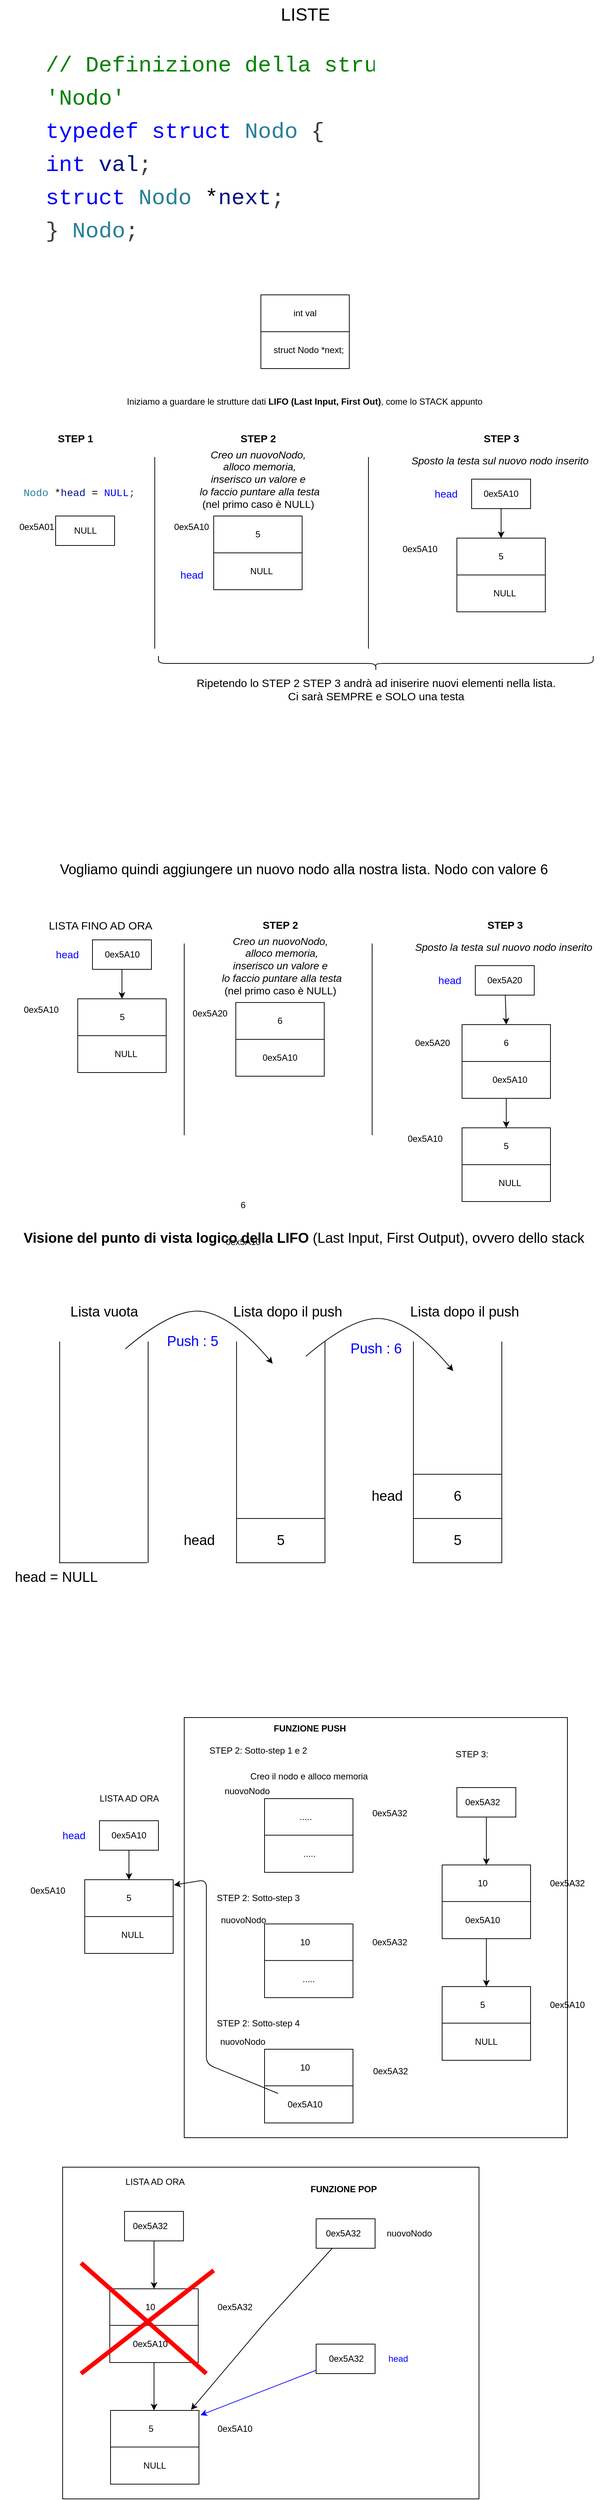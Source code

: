 <mxfile>
    <diagram id="H6C_79Aj0Z5IrLVtO1TP" name="Pagina-1">
        <mxGraphModel dx="931" dy="659" grid="1" gridSize="10" guides="1" tooltips="1" connect="1" arrows="1" fold="1" page="1" pageScale="1" pageWidth="827" pageHeight="1169" math="0" shadow="0">
            <root>
                <mxCell id="0"/>
                <mxCell id="1" parent="0"/>
                <mxCell id="273" value="" style="rounded=0;whiteSpace=wrap;html=1;" vertex="1" parent="1">
                    <mxGeometry x="85" y="2980" width="565" height="450" as="geometry"/>
                </mxCell>
                <mxCell id="237" value="" style="rounded=0;whiteSpace=wrap;html=1;" vertex="1" parent="1">
                    <mxGeometry x="250" y="2370" width="520" height="570" as="geometry"/>
                </mxCell>
                <mxCell id="198" value="" style="group" vertex="1" connectable="0" parent="1">
                    <mxGeometry x="359" y="2480" width="120" height="100" as="geometry"/>
                </mxCell>
                <mxCell id="191" value="" style="rounded=0;whiteSpace=wrap;html=1;" vertex="1" parent="198">
                    <mxGeometry width="120" height="100" as="geometry"/>
                </mxCell>
                <mxCell id="192" value="" style="endArrow=none;html=1;exitX=0;exitY=0.5;exitDx=0;exitDy=0;entryX=1;entryY=0.5;entryDx=0;entryDy=0;" edge="1" parent="198">
                    <mxGeometry width="50" height="50" relative="1" as="geometry">
                        <mxPoint y="49.6" as="sourcePoint"/>
                        <mxPoint x="120" y="49.6" as="targetPoint"/>
                    </mxGeometry>
                </mxCell>
                <mxCell id="164" style="edgeStyle=none;html=1;entryX=0.5;entryY=0;entryDx=0;entryDy=0;" edge="1" parent="1" source="114" target="80">
                    <mxGeometry relative="1" as="geometry"/>
                </mxCell>
                <mxCell id="114" value="" style="rounded=0;whiteSpace=wrap;html=1;" parent="1" vertex="1">
                    <mxGeometry x="125.5" y="1315" width="80" height="40" as="geometry"/>
                </mxCell>
                <mxCell id="2" value="LISTE" style="text;html=1;align=center;verticalAlign=middle;resizable=0;points=[];autosize=1;strokeColor=none;fillColor=none;fontSize=24;" parent="1" vertex="1">
                    <mxGeometry x="369" y="40" width="90" height="40" as="geometry"/>
                </mxCell>
                <mxCell id="3" value="&lt;meta charset=&quot;utf-8&quot;&gt;&lt;div style=&quot;color: rgb(59, 59, 59); background-color: rgb(255, 255, 255); font-family: Menlo, Monaco, &amp;quot;Courier New&amp;quot;, monospace; font-weight: normal; font-size: 30px; line-height: 45px;&quot;&gt;&lt;div&gt;&lt;span style=&quot;color: #008000;&quot;&gt;// Definizione della struttura 'Nodo'&lt;/span&gt;&lt;/div&gt;&lt;div&gt;&lt;span style=&quot;color: #0000ff;&quot;&gt;typedef&lt;/span&gt;&lt;span style=&quot;color: #3b3b3b;&quot;&gt; &lt;/span&gt;&lt;span style=&quot;color: #0000ff;&quot;&gt;struct&lt;/span&gt;&lt;span style=&quot;color: #3b3b3b;&quot;&gt; &lt;/span&gt;&lt;span style=&quot;color: #267f99;&quot;&gt;Nodo&lt;/span&gt;&lt;span style=&quot;color: #3b3b3b;&quot;&gt; {&lt;/span&gt;&lt;/div&gt;&lt;div&gt;&lt;span style=&quot;color: #3b3b3b;&quot;&gt;    &lt;/span&gt;&lt;span style=&quot;color: #0000ff;&quot;&gt;int&lt;/span&gt;&lt;span style=&quot;color: #3b3b3b;&quot;&gt; &lt;/span&gt;&lt;span style=&quot;color: #001080;&quot;&gt;val&lt;/span&gt;&lt;span style=&quot;color: #3b3b3b;&quot;&gt;;&lt;/span&gt;&lt;/div&gt;&lt;div&gt;&lt;span style=&quot;color: #3b3b3b;&quot;&gt;    &lt;/span&gt;&lt;span style=&quot;color: #0000ff;&quot;&gt;struct&lt;/span&gt;&lt;span style=&quot;color: #3b3b3b;&quot;&gt; &lt;/span&gt;&lt;span style=&quot;color: #267f99;&quot;&gt;Nodo&lt;/span&gt;&lt;span style=&quot;color: #3b3b3b;&quot;&gt; &lt;/span&gt;&lt;span style=&quot;color: #000000;&quot;&gt;*&lt;/span&gt;&lt;span style=&quot;color: #001080;&quot;&gt;next&lt;/span&gt;&lt;span style=&quot;color: #3b3b3b;&quot;&gt;;&lt;/span&gt;&lt;/div&gt;&lt;div&gt;&lt;span style=&quot;color: #3b3b3b;&quot;&gt;} &lt;/span&gt;&lt;span style=&quot;color: #267f99;&quot;&gt;Nodo&lt;/span&gt;&lt;span style=&quot;color: #3b3b3b;&quot;&gt;;&lt;/span&gt;&lt;/div&gt;&lt;/div&gt;" style="text;whiteSpace=wrap;html=1;" parent="1" vertex="1">
                    <mxGeometry x="60" y="100" width="560" height="290" as="geometry"/>
                </mxCell>
                <mxCell id="6" value="" style="group" parent="1" vertex="1" connectable="0">
                    <mxGeometry x="354" y="440" width="130" height="100" as="geometry"/>
                </mxCell>
                <mxCell id="4" value="" style="rounded=0;whiteSpace=wrap;html=1;" parent="6" vertex="1">
                    <mxGeometry width="120" height="100" as="geometry"/>
                </mxCell>
                <mxCell id="5" value="" style="endArrow=none;html=1;exitX=0;exitY=0.5;exitDx=0;exitDy=0;entryX=1;entryY=0.5;entryDx=0;entryDy=0;" parent="6" source="4" target="4" edge="1">
                    <mxGeometry width="50" height="50" relative="1" as="geometry">
                        <mxPoint x="36" y="70" as="sourcePoint"/>
                        <mxPoint x="86" y="20" as="targetPoint"/>
                    </mxGeometry>
                </mxCell>
                <mxCell id="7" value="int val" style="text;html=1;strokeColor=none;fillColor=none;align=center;verticalAlign=middle;whiteSpace=wrap;rounded=0;" parent="6" vertex="1">
                    <mxGeometry x="30" y="10" width="60" height="30" as="geometry"/>
                </mxCell>
                <mxCell id="8" value="struct Nodo *next;" style="text;html=1;strokeColor=none;fillColor=none;align=center;verticalAlign=middle;whiteSpace=wrap;rounded=0;" parent="6" vertex="1">
                    <mxGeometry x="15" y="60" width="100" height="30" as="geometry"/>
                </mxCell>
                <mxCell id="9" value="Iniziamo a guardare le strutture dati &lt;b&gt;LIFO (Last Input, First Out)&lt;/b&gt;, come lo STACK appunto" style="text;html=1;strokeColor=none;fillColor=none;align=center;verticalAlign=middle;whiteSpace=wrap;rounded=0;" parent="1" vertex="1">
                    <mxGeometry x="137" y="570" width="553.25" height="30" as="geometry"/>
                </mxCell>
                <mxCell id="10" value="NULL" style="rounded=0;whiteSpace=wrap;html=1;" parent="1" vertex="1">
                    <mxGeometry x="75.5" y="740" width="80" height="40" as="geometry"/>
                </mxCell>
                <mxCell id="11" value="&lt;meta charset=&quot;utf-8&quot; style=&quot;font-size: 14px;&quot;&gt;&lt;div style=&quot;color: rgb(59, 59, 59); background-color: rgb(255, 255, 255); font-family: Menlo, Monaco, &amp;quot;Courier New&amp;quot;, monospace; font-weight: normal; font-size: 14px; line-height: 45px;&quot;&gt;&lt;div style=&quot;font-size: 14px;&quot;&gt;&lt;span style=&quot;color: rgb(38, 127, 153); font-size: 14px;&quot;&gt;Nodo&lt;/span&gt;&lt;span style=&quot;color: rgb(59, 59, 59); font-size: 14px;&quot;&gt; &lt;/span&gt;&lt;span style=&quot;color: rgb(0, 0, 0); font-size: 14px;&quot;&gt;*&lt;/span&gt;&lt;span style=&quot;color: rgb(0, 16, 128); font-size: 14px;&quot;&gt;head&lt;/span&gt;&lt;span style=&quot;color: rgb(59, 59, 59); font-size: 14px;&quot;&gt; &lt;/span&gt;&lt;span style=&quot;color: rgb(0, 0, 0); font-size: 14px;&quot;&gt;=&lt;/span&gt;&lt;span style=&quot;color: rgb(59, 59, 59); font-size: 14px;&quot;&gt; &lt;/span&gt;&lt;span style=&quot;color: rgb(0, 0, 255); font-size: 14px;&quot;&gt;NULL&lt;/span&gt;&lt;span style=&quot;color: rgb(59, 59, 59); font-size: 14px;&quot;&gt;;&lt;/span&gt;&lt;/div&gt;&lt;/div&gt;" style="text;whiteSpace=wrap;html=1;fontSize=14;" parent="1" vertex="1">
                    <mxGeometry x="30" y="680" width="171" height="40" as="geometry"/>
                </mxCell>
                <mxCell id="13" value="" style="group" parent="1" vertex="1" connectable="0">
                    <mxGeometry x="290" y="740" width="130" height="100" as="geometry"/>
                </mxCell>
                <mxCell id="14" value="" style="rounded=0;whiteSpace=wrap;html=1;" parent="13" vertex="1">
                    <mxGeometry width="120" height="100" as="geometry"/>
                </mxCell>
                <mxCell id="15" value="" style="endArrow=none;html=1;exitX=0;exitY=0.5;exitDx=0;exitDy=0;entryX=1;entryY=0.5;entryDx=0;entryDy=0;" parent="13" source="14" target="14" edge="1">
                    <mxGeometry width="50" height="50" relative="1" as="geometry">
                        <mxPoint x="36" y="70" as="sourcePoint"/>
                        <mxPoint x="86" y="20" as="targetPoint"/>
                    </mxGeometry>
                </mxCell>
                <mxCell id="16" value="5" style="text;html=1;strokeColor=none;fillColor=none;align=center;verticalAlign=middle;whiteSpace=wrap;rounded=0;" parent="13" vertex="1">
                    <mxGeometry x="30" y="10" width="60" height="30" as="geometry"/>
                </mxCell>
                <mxCell id="18" value="NULL" style="text;html=1;strokeColor=none;fillColor=none;align=center;verticalAlign=middle;whiteSpace=wrap;rounded=0;" parent="13" vertex="1">
                    <mxGeometry x="15" y="60" width="100" height="30" as="geometry"/>
                </mxCell>
                <mxCell id="20" value="0ex5A01" style="text;html=1;strokeColor=none;fillColor=none;align=center;verticalAlign=middle;whiteSpace=wrap;rounded=0;" parent="1" vertex="1">
                    <mxGeometry y="740" width="100" height="30" as="geometry"/>
                </mxCell>
                <mxCell id="21" value="&lt;i&gt;Creo un nuovoNodo,&lt;br&gt;&amp;nbsp;alloco memoria, &lt;br&gt;inserisco un valore e&lt;br&gt;&amp;nbsp;lo faccio puntare alla testa &lt;/i&gt;&lt;br&gt;(nel primo caso è NULL)" style="text;html=1;align=center;verticalAlign=middle;resizable=0;points=[];autosize=1;strokeColor=none;fillColor=none;fontSize=14;" parent="1" vertex="1">
                    <mxGeometry x="255" y="640" width="190" height="100" as="geometry"/>
                </mxCell>
                <mxCell id="22" value="head" style="text;html=1;align=center;verticalAlign=middle;resizable=0;points=[];autosize=1;strokeColor=none;fillColor=none;fontSize=14;fontColor=#0000FF;" parent="1" vertex="1">
                    <mxGeometry x="235" y="805" width="50" height="30" as="geometry"/>
                </mxCell>
                <mxCell id="24" value="" style="endArrow=none;html=1;fontSize=14;" parent="1" edge="1">
                    <mxGeometry width="50" height="50" relative="1" as="geometry">
                        <mxPoint x="210" y="920" as="sourcePoint"/>
                        <mxPoint x="210" y="660" as="targetPoint"/>
                    </mxGeometry>
                </mxCell>
                <mxCell id="25" value="" style="endArrow=none;html=1;fontSize=14;" parent="1" edge="1">
                    <mxGeometry width="50" height="50" relative="1" as="geometry">
                        <mxPoint x="500" y="920" as="sourcePoint"/>
                        <mxPoint x="500" y="660" as="targetPoint"/>
                    </mxGeometry>
                </mxCell>
                <mxCell id="42" value="" style="group" parent="1" vertex="1" connectable="0">
                    <mxGeometry x="620" y="770" width="130" height="100" as="geometry"/>
                </mxCell>
                <mxCell id="43" value="" style="rounded=0;whiteSpace=wrap;html=1;" parent="42" vertex="1">
                    <mxGeometry width="120" height="100" as="geometry"/>
                </mxCell>
                <mxCell id="44" value="" style="endArrow=none;html=1;exitX=0;exitY=0.5;exitDx=0;exitDy=0;entryX=1;entryY=0.5;entryDx=0;entryDy=0;" parent="42" source="43" target="43" edge="1">
                    <mxGeometry width="50" height="50" relative="1" as="geometry">
                        <mxPoint x="36" y="70" as="sourcePoint"/>
                        <mxPoint x="86" y="20" as="targetPoint"/>
                    </mxGeometry>
                </mxCell>
                <mxCell id="45" value="5" style="text;html=1;strokeColor=none;fillColor=none;align=center;verticalAlign=middle;whiteSpace=wrap;rounded=0;" parent="42" vertex="1">
                    <mxGeometry x="30" y="10" width="60" height="30" as="geometry"/>
                </mxCell>
                <mxCell id="46" value="NULL" style="text;html=1;strokeColor=none;fillColor=none;align=center;verticalAlign=middle;whiteSpace=wrap;rounded=0;" parent="42" vertex="1">
                    <mxGeometry x="15" y="60" width="100" height="30" as="geometry"/>
                </mxCell>
                <mxCell id="50" value="&lt;i&gt;Sposto la testa sul nuovo nodo inserito&amp;nbsp;&lt;/i&gt;" style="text;html=1;align=center;verticalAlign=middle;resizable=0;points=[];autosize=1;strokeColor=none;fillColor=none;fontSize=14;" parent="1" vertex="1">
                    <mxGeometry x="545" y="650" width="270" height="30" as="geometry"/>
                </mxCell>
                <mxCell id="57" value="" style="edgeStyle=none;html=1;fontSize=14;" parent="1" source="51" edge="1">
                    <mxGeometry relative="1" as="geometry">
                        <mxPoint x="680" y="770" as="targetPoint"/>
                    </mxGeometry>
                </mxCell>
                <mxCell id="51" value="" style="rounded=0;whiteSpace=wrap;html=1;" parent="1" vertex="1">
                    <mxGeometry x="640" y="690" width="80" height="40" as="geometry"/>
                </mxCell>
                <mxCell id="53" value="&lt;font color=&quot;#0000ff&quot;&gt;head&lt;/font&gt;" style="text;html=1;align=center;verticalAlign=middle;resizable=0;points=[];autosize=1;strokeColor=none;fillColor=none;fontSize=14;" parent="1" vertex="1">
                    <mxGeometry x="580" y="695" width="50" height="30" as="geometry"/>
                </mxCell>
                <mxCell id="54" value="0ex5A10" style="text;html=1;strokeColor=none;fillColor=none;align=center;verticalAlign=middle;whiteSpace=wrap;rounded=0;" parent="1" vertex="1">
                    <mxGeometry x="210" y="740" width="100" height="30" as="geometry"/>
                </mxCell>
                <mxCell id="55" value="0ex5A10" style="text;html=1;strokeColor=none;fillColor=none;align=center;verticalAlign=middle;whiteSpace=wrap;rounded=0;" parent="1" vertex="1">
                    <mxGeometry x="520" y="770" width="100" height="30" as="geometry"/>
                </mxCell>
                <mxCell id="56" value="0ex5A10" style="text;html=1;strokeColor=none;fillColor=none;align=center;verticalAlign=middle;whiteSpace=wrap;rounded=0;" parent="1" vertex="1">
                    <mxGeometry x="630" y="695" width="100" height="30" as="geometry"/>
                </mxCell>
                <mxCell id="58" value="STEP 1" style="text;html=1;align=center;verticalAlign=middle;resizable=0;points=[];autosize=1;strokeColor=none;fillColor=none;fontSize=14;fontStyle=1" parent="1" vertex="1">
                    <mxGeometry x="67" y="620" width="70" height="30" as="geometry"/>
                </mxCell>
                <mxCell id="59" value="STEP 2" style="text;html=1;align=center;verticalAlign=middle;resizable=0;points=[];autosize=1;strokeColor=none;fillColor=none;fontSize=14;fontStyle=1" parent="1" vertex="1">
                    <mxGeometry x="315" y="620" width="70" height="30" as="geometry"/>
                </mxCell>
                <mxCell id="60" value="STEP 3" style="text;html=1;align=center;verticalAlign=middle;resizable=0;points=[];autosize=1;strokeColor=none;fillColor=none;fontSize=14;fontStyle=1" parent="1" vertex="1">
                    <mxGeometry x="645" y="620" width="70" height="30" as="geometry"/>
                </mxCell>
                <mxCell id="66" value="" style="shape=curlyBracket;whiteSpace=wrap;html=1;rounded=1;labelPosition=left;verticalLabelPosition=middle;align=right;verticalAlign=middle;rotation=-90;" parent="1" vertex="1">
                    <mxGeometry x="500" y="645" width="20" height="590" as="geometry"/>
                </mxCell>
                <mxCell id="67" value="Ripetendo lo STEP 2 STEP 3 andrà ad iniserire nuovi elementi nella lista.&lt;br style=&quot;font-size: 15px;&quot;&gt;Ci sarà SEMPRE e SOLO una testa" style="text;html=1;align=center;verticalAlign=middle;resizable=0;points=[];autosize=1;strokeColor=none;fillColor=none;fontSize=15;" parent="1" vertex="1">
                    <mxGeometry x="255" y="950" width="510" height="50" as="geometry"/>
                </mxCell>
                <mxCell id="74" value="Vogliamo quindi aggiungere un nuovo nodo alla nostra lista. Nodo con valore 6" style="text;html=1;align=center;verticalAlign=middle;resizable=0;points=[];autosize=1;strokeColor=none;fillColor=none;fontSize=19;" parent="1" vertex="1">
                    <mxGeometry x="67" y="1200" width="690" height="40" as="geometry"/>
                </mxCell>
                <mxCell id="79" value="" style="group" parent="1" vertex="1" connectable="0">
                    <mxGeometry x="140" y="1395" width="130" height="100" as="geometry"/>
                </mxCell>
                <mxCell id="80" value="" style="rounded=0;whiteSpace=wrap;html=1;" parent="79" vertex="1">
                    <mxGeometry x="-34.5" width="120" height="100" as="geometry"/>
                </mxCell>
                <mxCell id="81" value="" style="endArrow=none;html=1;exitX=0;exitY=0.5;exitDx=0;exitDy=0;entryX=1;entryY=0.5;entryDx=0;entryDy=0;" parent="79" source="80" target="80" edge="1">
                    <mxGeometry width="50" height="50" relative="1" as="geometry">
                        <mxPoint x="1.5" y="70" as="sourcePoint"/>
                        <mxPoint x="51.5" y="20" as="targetPoint"/>
                    </mxGeometry>
                </mxCell>
                <mxCell id="82" value="5" style="text;html=1;strokeColor=none;fillColor=none;align=center;verticalAlign=middle;whiteSpace=wrap;rounded=0;" parent="79" vertex="1">
                    <mxGeometry x="-4.5" y="10" width="60" height="30" as="geometry"/>
                </mxCell>
                <mxCell id="83" value="NULL" style="text;html=1;strokeColor=none;fillColor=none;align=center;verticalAlign=middle;whiteSpace=wrap;rounded=0;" parent="79" vertex="1">
                    <mxGeometry x="-19.5" y="60" width="100" height="30" as="geometry"/>
                </mxCell>
                <mxCell id="84" value="&lt;font color=&quot;#0000ff&quot;&gt;head&lt;/font&gt;" style="text;html=1;align=center;verticalAlign=middle;resizable=0;points=[];autosize=1;strokeColor=none;fillColor=none;fontSize=14;" parent="1" vertex="1">
                    <mxGeometry x="65.5" y="1320" width="50" height="30" as="geometry"/>
                </mxCell>
                <mxCell id="85" value="0ex5A10" style="text;html=1;strokeColor=none;fillColor=none;align=center;verticalAlign=middle;whiteSpace=wrap;rounded=0;" parent="1" vertex="1">
                    <mxGeometry x="5.5" y="1395" width="100" height="30" as="geometry"/>
                </mxCell>
                <mxCell id="86" value="0ex5A10" style="text;html=1;strokeColor=none;fillColor=none;align=center;verticalAlign=middle;whiteSpace=wrap;rounded=0;" parent="1" vertex="1">
                    <mxGeometry x="115.5" y="1320" width="100" height="30" as="geometry"/>
                </mxCell>
                <mxCell id="87" value="LISTA FINO AD ORA" style="text;html=1;align=center;verticalAlign=middle;resizable=0;points=[];autosize=1;strokeColor=none;fillColor=none;fontSize=15;" parent="1" vertex="1">
                    <mxGeometry x="55.5" y="1280" width="160" height="30" as="geometry"/>
                </mxCell>
                <mxCell id="89" value="" style="group" parent="1" vertex="1" connectable="0">
                    <mxGeometry x="320" y="1400" width="130" height="100" as="geometry"/>
                </mxCell>
                <mxCell id="90" value="" style="rounded=0;whiteSpace=wrap;html=1;" parent="89" vertex="1">
                    <mxGeometry width="120" height="100" as="geometry"/>
                </mxCell>
                <mxCell id="91" value="" style="endArrow=none;html=1;exitX=0;exitY=0.5;exitDx=0;exitDy=0;entryX=1;entryY=0.5;entryDx=0;entryDy=0;" parent="89" source="90" target="90" edge="1">
                    <mxGeometry width="50" height="50" relative="1" as="geometry">
                        <mxPoint x="36" y="70" as="sourcePoint"/>
                        <mxPoint x="86" y="20" as="targetPoint"/>
                    </mxGeometry>
                </mxCell>
                <mxCell id="92" value="6" style="text;html=1;strokeColor=none;fillColor=none;align=center;verticalAlign=middle;whiteSpace=wrap;rounded=0;" parent="89" vertex="1">
                    <mxGeometry x="30" y="10" width="60" height="30" as="geometry"/>
                </mxCell>
                <mxCell id="165" value="0ex5A10" style="text;html=1;strokeColor=none;fillColor=none;align=center;verticalAlign=middle;whiteSpace=wrap;rounded=0;" vertex="1" parent="89">
                    <mxGeometry x="10" y="60" width="100" height="30" as="geometry"/>
                </mxCell>
                <mxCell id="94" value="&lt;i&gt;Creo un&amp;nbsp;nuovoNodo,&lt;br&gt;&amp;nbsp;alloco memoria, &lt;br&gt;inserisco un valore e&lt;br&gt;&amp;nbsp;lo faccio puntare alla testa &lt;/i&gt;&lt;br&gt;(nel primo caso è NULL)" style="text;html=1;align=center;verticalAlign=middle;resizable=0;points=[];autosize=1;strokeColor=none;fillColor=none;fontSize=14;" parent="1" vertex="1">
                    <mxGeometry x="285" y="1300" width="190" height="100" as="geometry"/>
                </mxCell>
                <mxCell id="96" value="" style="endArrow=none;html=1;fontSize=14;" parent="1" edge="1">
                    <mxGeometry width="50" height="50" relative="1" as="geometry">
                        <mxPoint x="505" y="1580" as="sourcePoint"/>
                        <mxPoint x="505" y="1320" as="targetPoint"/>
                    </mxGeometry>
                </mxCell>
                <mxCell id="97" value="" style="group" parent="1" vertex="1" connectable="0">
                    <mxGeometry x="627" y="1570" width="130" height="100" as="geometry"/>
                </mxCell>
                <mxCell id="98" value="" style="rounded=0;whiteSpace=wrap;html=1;" parent="97" vertex="1">
                    <mxGeometry width="120" height="100" as="geometry"/>
                </mxCell>
                <mxCell id="99" value="" style="endArrow=none;html=1;exitX=0;exitY=0.5;exitDx=0;exitDy=0;entryX=1;entryY=0.5;entryDx=0;entryDy=0;" parent="97" source="98" target="98" edge="1">
                    <mxGeometry width="50" height="50" relative="1" as="geometry">
                        <mxPoint x="36" y="70" as="sourcePoint"/>
                        <mxPoint x="86" y="20" as="targetPoint"/>
                    </mxGeometry>
                </mxCell>
                <mxCell id="100" value="5" style="text;html=1;strokeColor=none;fillColor=none;align=center;verticalAlign=middle;whiteSpace=wrap;rounded=0;" parent="97" vertex="1">
                    <mxGeometry x="30" y="10" width="60" height="30" as="geometry"/>
                </mxCell>
                <mxCell id="101" value="NULL" style="text;html=1;strokeColor=none;fillColor=none;align=center;verticalAlign=middle;whiteSpace=wrap;rounded=0;" parent="97" vertex="1">
                    <mxGeometry x="15" y="60" width="100" height="30" as="geometry"/>
                </mxCell>
                <mxCell id="102" value="&lt;i&gt;Sposto la testa sul nuovo nodo inserito&amp;nbsp;&lt;/i&gt;" style="text;html=1;align=center;verticalAlign=middle;resizable=0;points=[];autosize=1;strokeColor=none;fillColor=none;fontSize=14;" parent="1" vertex="1">
                    <mxGeometry x="550" y="1310" width="270" height="30" as="geometry"/>
                </mxCell>
                <mxCell id="123" style="edgeStyle=none;html=1;entryX=0.5;entryY=0;entryDx=0;entryDy=0;fontSize=19;" parent="1" source="104" target="116" edge="1">
                    <mxGeometry relative="1" as="geometry"/>
                </mxCell>
                <mxCell id="104" value="" style="rounded=0;whiteSpace=wrap;html=1;" parent="1" vertex="1">
                    <mxGeometry x="645" y="1350" width="80" height="40" as="geometry"/>
                </mxCell>
                <mxCell id="105" value="&lt;font color=&quot;#0000ff&quot;&gt;head&lt;/font&gt;" style="text;html=1;align=center;verticalAlign=middle;resizable=0;points=[];autosize=1;strokeColor=none;fillColor=none;fontSize=14;" parent="1" vertex="1">
                    <mxGeometry x="585" y="1355" width="50" height="30" as="geometry"/>
                </mxCell>
                <mxCell id="106" value="0ex5A10" style="text;html=1;strokeColor=none;fillColor=none;align=center;verticalAlign=middle;whiteSpace=wrap;rounded=0;" parent="1" vertex="1">
                    <mxGeometry x="527" y="1570" width="100" height="30" as="geometry"/>
                </mxCell>
                <mxCell id="107" value="0ex5A20" style="text;html=1;strokeColor=none;fillColor=none;align=center;verticalAlign=middle;whiteSpace=wrap;rounded=0;" parent="1" vertex="1">
                    <mxGeometry x="635" y="1355" width="100" height="30" as="geometry"/>
                </mxCell>
                <mxCell id="108" value="STEP 2" style="text;html=1;align=center;verticalAlign=middle;resizable=0;points=[];autosize=1;strokeColor=none;fillColor=none;fontSize=14;fontStyle=1" parent="1" vertex="1">
                    <mxGeometry x="345" y="1280" width="70" height="30" as="geometry"/>
                </mxCell>
                <mxCell id="109" value="STEP 3" style="text;html=1;align=center;verticalAlign=middle;resizable=0;points=[];autosize=1;strokeColor=none;fillColor=none;fontSize=14;fontStyle=1" parent="1" vertex="1">
                    <mxGeometry x="650" y="1280" width="70" height="30" as="geometry"/>
                </mxCell>
                <mxCell id="110" value="" style="endArrow=none;html=1;fontSize=14;" parent="1" edge="1">
                    <mxGeometry width="50" height="50" relative="1" as="geometry">
                        <mxPoint x="250" y="1580" as="sourcePoint"/>
                        <mxPoint x="250" y="1320" as="targetPoint"/>
                    </mxGeometry>
                </mxCell>
                <mxCell id="112" value="0ex5A20" style="text;html=1;strokeColor=none;fillColor=none;align=center;verticalAlign=middle;whiteSpace=wrap;rounded=0;" parent="1" vertex="1">
                    <mxGeometry x="235" y="1400" width="100" height="30" as="geometry"/>
                </mxCell>
                <mxCell id="115" value="" style="group" parent="1" vertex="1" connectable="0">
                    <mxGeometry x="627" y="1430" width="130" height="100" as="geometry"/>
                </mxCell>
                <mxCell id="116" value="" style="rounded=0;whiteSpace=wrap;html=1;" parent="115" vertex="1">
                    <mxGeometry width="120" height="100" as="geometry"/>
                </mxCell>
                <mxCell id="117" value="" style="endArrow=none;html=1;exitX=0;exitY=0.5;exitDx=0;exitDy=0;entryX=1;entryY=0.5;entryDx=0;entryDy=0;" parent="115" source="116" target="116" edge="1">
                    <mxGeometry width="50" height="50" relative="1" as="geometry">
                        <mxPoint x="36" y="70" as="sourcePoint"/>
                        <mxPoint x="86" y="20" as="targetPoint"/>
                    </mxGeometry>
                </mxCell>
                <mxCell id="118" value="6" style="text;html=1;strokeColor=none;fillColor=none;align=center;verticalAlign=middle;whiteSpace=wrap;rounded=0;" parent="115" vertex="1">
                    <mxGeometry x="30" y="10" width="60" height="30" as="geometry"/>
                </mxCell>
                <mxCell id="119" value="0ex5A10" style="text;html=1;strokeColor=none;fillColor=none;align=center;verticalAlign=middle;whiteSpace=wrap;rounded=0;" parent="115" vertex="1">
                    <mxGeometry x="15" y="60" width="100" height="30" as="geometry"/>
                </mxCell>
                <mxCell id="120" value="0ex5A20" style="text;html=1;strokeColor=none;fillColor=none;align=center;verticalAlign=middle;whiteSpace=wrap;rounded=0;" parent="1" vertex="1">
                    <mxGeometry x="537" y="1440" width="100" height="30" as="geometry"/>
                </mxCell>
                <mxCell id="122" style="edgeStyle=none;html=1;entryX=0.5;entryY=0;entryDx=0;entryDy=0;fontSize=19;" parent="1" source="116" target="98" edge="1">
                    <mxGeometry relative="1" as="geometry"/>
                </mxCell>
                <mxCell id="124" value="&lt;b&gt;Visione del punto di vista logico della LIFO&lt;/b&gt; (Last Input, First Output), ovvero dello stack" style="text;html=1;align=center;verticalAlign=middle;resizable=0;points=[];autosize=1;strokeColor=none;fillColor=none;fontSize=19;" parent="1" vertex="1">
                    <mxGeometry x="22" y="1700" width="780" height="40" as="geometry"/>
                </mxCell>
                <mxCell id="131" value="" style="group" parent="1" vertex="1" connectable="0">
                    <mxGeometry x="80" y="1860" width="121" height="300" as="geometry"/>
                </mxCell>
                <mxCell id="128" value="" style="endArrow=none;html=1;fontSize=19;" parent="131" edge="1">
                    <mxGeometry width="50" height="50" relative="1" as="geometry">
                        <mxPoint x="1" y="300" as="sourcePoint"/>
                        <mxPoint x="1" as="targetPoint"/>
                    </mxGeometry>
                </mxCell>
                <mxCell id="129" value="" style="endArrow=none;html=1;fontSize=19;" parent="131" edge="1">
                    <mxGeometry width="50" height="50" relative="1" as="geometry">
                        <mxPoint x="121" y="300" as="sourcePoint"/>
                        <mxPoint x="121" as="targetPoint"/>
                    </mxGeometry>
                </mxCell>
                <mxCell id="130" value="" style="endArrow=none;html=1;fontSize=19;" parent="131" edge="1">
                    <mxGeometry width="50" height="50" relative="1" as="geometry">
                        <mxPoint y="300" as="sourcePoint"/>
                        <mxPoint x="120" y="300" as="targetPoint"/>
                    </mxGeometry>
                </mxCell>
                <mxCell id="132" value="Lista vuota" style="text;html=1;align=center;verticalAlign=middle;resizable=0;points=[];autosize=1;strokeColor=none;fillColor=none;fontSize=19;" parent="1" vertex="1">
                    <mxGeometry x="81" y="1800" width="120" height="40" as="geometry"/>
                </mxCell>
                <mxCell id="133" value="head = NULL" style="text;html=1;align=center;verticalAlign=middle;resizable=0;points=[];autosize=1;strokeColor=none;fillColor=none;fontSize=19;" parent="1" vertex="1">
                    <mxGeometry x="5.5" y="2160" width="140" height="40" as="geometry"/>
                </mxCell>
                <mxCell id="134" value="" style="group" parent="1" vertex="1" connectable="0">
                    <mxGeometry x="320" y="1860" width="121" height="330" as="geometry"/>
                </mxCell>
                <mxCell id="135" value="" style="endArrow=none;html=1;fontSize=19;" parent="134" edge="1">
                    <mxGeometry width="50" height="50" relative="1" as="geometry">
                        <mxPoint x="1" y="300" as="sourcePoint"/>
                        <mxPoint x="1" as="targetPoint"/>
                    </mxGeometry>
                </mxCell>
                <mxCell id="136" value="" style="endArrow=none;html=1;fontSize=19;" parent="134" edge="1">
                    <mxGeometry width="50" height="50" relative="1" as="geometry">
                        <mxPoint x="121" y="300" as="sourcePoint"/>
                        <mxPoint x="121" as="targetPoint"/>
                    </mxGeometry>
                </mxCell>
                <mxCell id="137" value="" style="endArrow=none;html=1;fontSize=19;" parent="134" edge="1">
                    <mxGeometry width="50" height="50" relative="1" as="geometry">
                        <mxPoint y="300" as="sourcePoint"/>
                        <mxPoint x="120" y="300" as="targetPoint"/>
                    </mxGeometry>
                </mxCell>
                <mxCell id="140" value="5" style="rounded=0;whiteSpace=wrap;html=1;fontSize=19;" parent="134" vertex="1">
                    <mxGeometry x="1" y="240" width="120" height="60" as="geometry"/>
                </mxCell>
                <mxCell id="138" value="" style="curved=1;endArrow=classic;html=1;fontSize=19;" parent="1" edge="1">
                    <mxGeometry width="50" height="50" relative="1" as="geometry">
                        <mxPoint x="170" y="1870" as="sourcePoint"/>
                        <mxPoint x="370" y="1890" as="targetPoint"/>
                        <Array as="points">
                            <mxPoint x="240" y="1810"/>
                            <mxPoint x="320" y="1830"/>
                        </Array>
                    </mxGeometry>
                </mxCell>
                <mxCell id="139" value="Push : 5" style="text;html=1;align=center;verticalAlign=middle;resizable=0;points=[];autosize=1;strokeColor=none;fillColor=none;fontSize=19;fontColor=#0000FF;" parent="1" vertex="1">
                    <mxGeometry x="215.5" y="1840" width="90" height="40" as="geometry"/>
                </mxCell>
                <mxCell id="146" value="Lista dopo il push" style="text;html=1;align=center;verticalAlign=middle;resizable=0;points=[];autosize=1;strokeColor=none;fillColor=none;fontSize=19;" parent="1" vertex="1">
                    <mxGeometry x="305" y="1800" width="170" height="40" as="geometry"/>
                </mxCell>
                <mxCell id="148" value="" style="group" parent="1" vertex="1" connectable="0">
                    <mxGeometry x="560" y="1860" width="121" height="300" as="geometry"/>
                </mxCell>
                <mxCell id="149" value="" style="endArrow=none;html=1;fontSize=19;" parent="148" edge="1">
                    <mxGeometry width="50" height="50" relative="1" as="geometry">
                        <mxPoint x="1" y="300" as="sourcePoint"/>
                        <mxPoint x="1" as="targetPoint"/>
                    </mxGeometry>
                </mxCell>
                <mxCell id="150" value="" style="endArrow=none;html=1;fontSize=19;" parent="148" edge="1">
                    <mxGeometry width="50" height="50" relative="1" as="geometry">
                        <mxPoint x="121" y="300" as="sourcePoint"/>
                        <mxPoint x="121" as="targetPoint"/>
                    </mxGeometry>
                </mxCell>
                <mxCell id="151" value="" style="endArrow=none;html=1;fontSize=19;" parent="148" edge="1">
                    <mxGeometry width="50" height="50" relative="1" as="geometry">
                        <mxPoint y="300" as="sourcePoint"/>
                        <mxPoint x="120" y="300" as="targetPoint"/>
                    </mxGeometry>
                </mxCell>
                <mxCell id="152" value="5" style="rounded=0;whiteSpace=wrap;html=1;fontSize=19;" parent="148" vertex="1">
                    <mxGeometry x="1" y="240" width="120" height="60" as="geometry"/>
                </mxCell>
                <mxCell id="161" value="&lt;font color=&quot;#000000&quot;&gt;6&lt;/font&gt;" style="rounded=0;whiteSpace=wrap;html=1;fontSize=19;fontColor=#0000FF;" parent="148" vertex="1">
                    <mxGeometry x="1" y="180" width="120" height="60" as="geometry"/>
                </mxCell>
                <mxCell id="153" value="Lista dopo il push" style="text;html=1;align=center;verticalAlign=middle;resizable=0;points=[];autosize=1;strokeColor=none;fillColor=none;fontSize=19;" parent="1" vertex="1">
                    <mxGeometry x="545" y="1800" width="170" height="40" as="geometry"/>
                </mxCell>
                <mxCell id="154" value="" style="curved=1;endArrow=classic;html=1;fontSize=19;" parent="1" edge="1">
                    <mxGeometry width="50" height="50" relative="1" as="geometry">
                        <mxPoint x="415" y="1880" as="sourcePoint"/>
                        <mxPoint x="615" y="1900" as="targetPoint"/>
                        <Array as="points">
                            <mxPoint x="485" y="1820"/>
                            <mxPoint x="565" y="1840"/>
                        </Array>
                    </mxGeometry>
                </mxCell>
                <mxCell id="155" value="Push : 6" style="text;html=1;align=center;verticalAlign=middle;resizable=0;points=[];autosize=1;strokeColor=none;fillColor=none;fontSize=19;fontColor=#0000FF;" parent="1" vertex="1">
                    <mxGeometry x="465" y="1850" width="90" height="40" as="geometry"/>
                </mxCell>
                <mxCell id="162" value="head" style="text;html=1;align=center;verticalAlign=middle;resizable=0;points=[];autosize=1;strokeColor=none;fillColor=none;fontSize=19;" parent="1" vertex="1">
                    <mxGeometry x="235" y="2110" width="70" height="40" as="geometry"/>
                </mxCell>
                <mxCell id="163" value="head" style="text;html=1;align=center;verticalAlign=middle;resizable=0;points=[];autosize=1;strokeColor=none;fillColor=none;fontSize=19;" parent="1" vertex="1">
                    <mxGeometry x="490" y="2050" width="70" height="40" as="geometry"/>
                </mxCell>
                <mxCell id="168" value="" style="group" vertex="1" connectable="0" parent="1">
                    <mxGeometry x="270" y="1650" width="130" height="100" as="geometry"/>
                </mxCell>
                <mxCell id="171" value="6" style="text;html=1;strokeColor=none;fillColor=none;align=center;verticalAlign=middle;whiteSpace=wrap;rounded=0;" vertex="1" parent="168">
                    <mxGeometry x="30" y="10" width="60" height="30" as="geometry"/>
                </mxCell>
                <mxCell id="172" value="0ex5A10" style="text;html=1;strokeColor=none;fillColor=none;align=center;verticalAlign=middle;whiteSpace=wrap;rounded=0;" vertex="1" parent="168">
                    <mxGeometry x="10" y="60" width="100" height="30" as="geometry"/>
                </mxCell>
                <mxCell id="173" value="&lt;b&gt;FUNZIONE PUSH&lt;/b&gt;" style="text;html=1;align=center;verticalAlign=middle;resizable=0;points=[];autosize=1;strokeColor=none;fillColor=none;" vertex="1" parent="1">
                    <mxGeometry x="360" y="2370" width="120" height="30" as="geometry"/>
                </mxCell>
                <mxCell id="181" style="edgeStyle=none;html=1;entryX=0.5;entryY=0;entryDx=0;entryDy=0;" edge="1" parent="1" source="182" target="183">
                    <mxGeometry relative="1" as="geometry"/>
                </mxCell>
                <mxCell id="182" value="" style="rounded=0;whiteSpace=wrap;html=1;" vertex="1" parent="1">
                    <mxGeometry x="135" y="2510" width="80" height="40" as="geometry"/>
                </mxCell>
                <mxCell id="183" value="" style="rounded=0;whiteSpace=wrap;html=1;" vertex="1" parent="1">
                    <mxGeometry x="115" y="2590" width="120" height="100" as="geometry"/>
                </mxCell>
                <mxCell id="184" value="" style="endArrow=none;html=1;exitX=0;exitY=0.5;exitDx=0;exitDy=0;entryX=1;entryY=0.5;entryDx=0;entryDy=0;" edge="1" parent="1" source="183" target="183">
                    <mxGeometry width="50" height="50" relative="1" as="geometry">
                        <mxPoint x="11" y="1265" as="sourcePoint"/>
                        <mxPoint x="61" y="1215" as="targetPoint"/>
                    </mxGeometry>
                </mxCell>
                <mxCell id="185" value="5" style="text;html=1;strokeColor=none;fillColor=none;align=center;verticalAlign=middle;whiteSpace=wrap;rounded=0;" vertex="1" parent="1">
                    <mxGeometry x="145" y="2600" width="60" height="30" as="geometry"/>
                </mxCell>
                <mxCell id="186" value="NULL" style="text;html=1;strokeColor=none;fillColor=none;align=center;verticalAlign=middle;whiteSpace=wrap;rounded=0;" vertex="1" parent="1">
                    <mxGeometry x="130" y="2650" width="100" height="30" as="geometry"/>
                </mxCell>
                <mxCell id="187" value="&lt;font color=&quot;#0000ff&quot;&gt;head&lt;/font&gt;" style="text;html=1;align=center;verticalAlign=middle;resizable=0;points=[];autosize=1;strokeColor=none;fillColor=none;fontSize=14;" vertex="1" parent="1">
                    <mxGeometry x="75" y="2515" width="50" height="30" as="geometry"/>
                </mxCell>
                <mxCell id="188" value="0ex5A10" style="text;html=1;strokeColor=none;fillColor=none;align=center;verticalAlign=middle;whiteSpace=wrap;rounded=0;" vertex="1" parent="1">
                    <mxGeometry x="15" y="2590" width="100" height="30" as="geometry"/>
                </mxCell>
                <mxCell id="189" value="0ex5A10" style="text;html=1;strokeColor=none;fillColor=none;align=center;verticalAlign=middle;whiteSpace=wrap;rounded=0;" vertex="1" parent="1">
                    <mxGeometry x="125" y="2515" width="100" height="30" as="geometry"/>
                </mxCell>
                <mxCell id="190" value="LISTA AD ORA" style="text;html=1;align=center;verticalAlign=middle;resizable=0;points=[];autosize=1;strokeColor=none;fillColor=none;" vertex="1" parent="1">
                    <mxGeometry x="125" y="2465" width="100" height="30" as="geometry"/>
                </mxCell>
                <mxCell id="195" value="Creo il nodo e alloco memoria" style="text;html=1;align=center;verticalAlign=middle;resizable=0;points=[];autosize=1;strokeColor=none;fillColor=none;" vertex="1" parent="1">
                    <mxGeometry x="329" y="2435" width="180" height="30" as="geometry"/>
                </mxCell>
                <mxCell id="196" value="STEP 2: Sotto-step 1 e 2" style="text;html=1;align=center;verticalAlign=middle;resizable=0;points=[];autosize=1;strokeColor=none;fillColor=none;" vertex="1" parent="1">
                    <mxGeometry x="270" y="2400" width="160" height="30" as="geometry"/>
                </mxCell>
                <mxCell id="197" value="STEP 2: Sotto-step 3" style="text;html=1;align=center;verticalAlign=middle;resizable=0;points=[];autosize=1;strokeColor=none;fillColor=none;" vertex="1" parent="1">
                    <mxGeometry x="280" y="2600" width="140" height="30" as="geometry"/>
                </mxCell>
                <mxCell id="199" value="" style="group" vertex="1" connectable="0" parent="1">
                    <mxGeometry x="370" y="2490" width="100" height="80" as="geometry"/>
                </mxCell>
                <mxCell id="193" value="....." style="text;html=1;strokeColor=none;fillColor=none;align=center;verticalAlign=middle;whiteSpace=wrap;rounded=0;" vertex="1" parent="199">
                    <mxGeometry x="15" width="60" height="30" as="geometry"/>
                </mxCell>
                <mxCell id="194" value="....." style="text;html=1;strokeColor=none;fillColor=none;align=center;verticalAlign=middle;whiteSpace=wrap;rounded=0;" vertex="1" parent="199">
                    <mxGeometry y="50" width="100" height="30" as="geometry"/>
                </mxCell>
                <mxCell id="203" value="" style="group" vertex="1" connectable="0" parent="1">
                    <mxGeometry x="359" y="2650" width="120" height="100" as="geometry"/>
                </mxCell>
                <mxCell id="204" value="" style="rounded=0;whiteSpace=wrap;html=1;" vertex="1" parent="203">
                    <mxGeometry width="120" height="100" as="geometry"/>
                </mxCell>
                <mxCell id="205" value="" style="endArrow=none;html=1;exitX=0;exitY=0.5;exitDx=0;exitDy=0;entryX=1;entryY=0.5;entryDx=0;entryDy=0;" edge="1" parent="203">
                    <mxGeometry width="50" height="50" relative="1" as="geometry">
                        <mxPoint y="49.6" as="sourcePoint"/>
                        <mxPoint x="120" y="49.6" as="targetPoint"/>
                    </mxGeometry>
                </mxCell>
                <mxCell id="206" value="" style="group" vertex="1" connectable="0" parent="203">
                    <mxGeometry x="10" y="10" width="100" height="80" as="geometry"/>
                </mxCell>
                <mxCell id="207" value="10" style="text;html=1;strokeColor=none;fillColor=none;align=center;verticalAlign=middle;whiteSpace=wrap;rounded=0;" vertex="1" parent="206">
                    <mxGeometry x="15" width="60" height="30" as="geometry"/>
                </mxCell>
                <mxCell id="208" value="....." style="text;html=1;strokeColor=none;fillColor=none;align=center;verticalAlign=middle;whiteSpace=wrap;rounded=0;" vertex="1" parent="206">
                    <mxGeometry y="50" width="100" height="30" as="geometry"/>
                </mxCell>
                <mxCell id="209" value="STEP 2: Sotto-step 4" style="text;html=1;align=center;verticalAlign=middle;resizable=0;points=[];autosize=1;strokeColor=none;fillColor=none;" vertex="1" parent="1">
                    <mxGeometry x="280" y="2770" width="140" height="30" as="geometry"/>
                </mxCell>
                <mxCell id="210" value="" style="group" vertex="1" connectable="0" parent="1">
                    <mxGeometry x="359" y="2820" width="120" height="100" as="geometry"/>
                </mxCell>
                <mxCell id="211" value="" style="rounded=0;whiteSpace=wrap;html=1;" vertex="1" parent="210">
                    <mxGeometry width="120" height="100" as="geometry"/>
                </mxCell>
                <mxCell id="212" value="" style="endArrow=none;html=1;exitX=0;exitY=0.5;exitDx=0;exitDy=0;entryX=1;entryY=0.5;entryDx=0;entryDy=0;" edge="1" parent="210">
                    <mxGeometry width="50" height="50" relative="1" as="geometry">
                        <mxPoint y="49.6" as="sourcePoint"/>
                        <mxPoint x="120" y="49.6" as="targetPoint"/>
                    </mxGeometry>
                </mxCell>
                <mxCell id="213" value="" style="group" vertex="1" connectable="0" parent="210">
                    <mxGeometry x="10" y="10" width="100" height="80" as="geometry"/>
                </mxCell>
                <mxCell id="214" value="10" style="text;html=1;strokeColor=none;fillColor=none;align=center;verticalAlign=middle;whiteSpace=wrap;rounded=0;" vertex="1" parent="213">
                    <mxGeometry x="15" width="60" height="30" as="geometry"/>
                </mxCell>
                <mxCell id="216" value="0ex5A10" style="text;html=1;strokeColor=none;fillColor=none;align=center;verticalAlign=middle;whiteSpace=wrap;rounded=0;" vertex="1" parent="210">
                    <mxGeometry x="5" y="60" width="100" height="30" as="geometry"/>
                </mxCell>
                <mxCell id="217" style="edgeStyle=none;html=1;entryX=1.008;entryY=0.072;entryDx=0;entryDy=0;entryPerimeter=0;" edge="1" parent="1" source="216" target="183">
                    <mxGeometry relative="1" as="geometry">
                        <Array as="points">
                            <mxPoint x="280" y="2840"/>
                            <mxPoint x="280" y="2710"/>
                            <mxPoint x="280" y="2590"/>
                        </Array>
                    </mxGeometry>
                </mxCell>
                <mxCell id="218" value="" style="group" vertex="1" connectable="0" parent="1">
                    <mxGeometry x="600" y="2570" width="120" height="100" as="geometry"/>
                </mxCell>
                <mxCell id="219" value="" style="rounded=0;whiteSpace=wrap;html=1;" vertex="1" parent="218">
                    <mxGeometry width="120" height="100" as="geometry"/>
                </mxCell>
                <mxCell id="220" value="" style="endArrow=none;html=1;exitX=0;exitY=0.5;exitDx=0;exitDy=0;entryX=1;entryY=0.5;entryDx=0;entryDy=0;" edge="1" parent="218">
                    <mxGeometry width="50" height="50" relative="1" as="geometry">
                        <mxPoint y="49.6" as="sourcePoint"/>
                        <mxPoint x="120" y="49.6" as="targetPoint"/>
                    </mxGeometry>
                </mxCell>
                <mxCell id="221" value="" style="group" vertex="1" connectable="0" parent="218">
                    <mxGeometry x="10" y="10" width="100" height="80" as="geometry"/>
                </mxCell>
                <mxCell id="222" value="10" style="text;html=1;strokeColor=none;fillColor=none;align=center;verticalAlign=middle;whiteSpace=wrap;rounded=0;" vertex="1" parent="221">
                    <mxGeometry x="15" width="60" height="30" as="geometry"/>
                </mxCell>
                <mxCell id="223" value="0ex5A10" style="text;html=1;strokeColor=none;fillColor=none;align=center;verticalAlign=middle;whiteSpace=wrap;rounded=0;" vertex="1" parent="218">
                    <mxGeometry x="5" y="60" width="100" height="30" as="geometry"/>
                </mxCell>
                <mxCell id="224" value="STEP 3:" style="text;html=1;align=center;verticalAlign=middle;resizable=0;points=[];autosize=1;strokeColor=none;fillColor=none;" vertex="1" parent="1">
                    <mxGeometry x="605" y="2405" width="70" height="30" as="geometry"/>
                </mxCell>
                <mxCell id="225" value="" style="rounded=0;whiteSpace=wrap;html=1;" vertex="1" parent="1">
                    <mxGeometry x="600" y="2735" width="120" height="100" as="geometry"/>
                </mxCell>
                <mxCell id="226" value="5" style="text;html=1;strokeColor=none;fillColor=none;align=center;verticalAlign=middle;whiteSpace=wrap;rounded=0;" vertex="1" parent="1">
                    <mxGeometry x="625" y="2745" width="60" height="30" as="geometry"/>
                </mxCell>
                <mxCell id="227" value="NULL" style="text;html=1;strokeColor=none;fillColor=none;align=center;verticalAlign=middle;whiteSpace=wrap;rounded=0;" vertex="1" parent="1">
                    <mxGeometry x="610" y="2795" width="100" height="30" as="geometry"/>
                </mxCell>
                <mxCell id="228" value="" style="endArrow=none;html=1;exitX=0;exitY=0.5;exitDx=0;exitDy=0;entryX=1;entryY=0.5;entryDx=0;entryDy=0;" edge="1" parent="1">
                    <mxGeometry width="50" height="50" relative="1" as="geometry">
                        <mxPoint x="600" y="2784.6" as="sourcePoint"/>
                        <mxPoint x="720" y="2784.6" as="targetPoint"/>
                    </mxGeometry>
                </mxCell>
                <mxCell id="229" style="edgeStyle=none;html=1;entryX=0.5;entryY=0;entryDx=0;entryDy=0;" edge="1" parent="1" source="219" target="225">
                    <mxGeometry relative="1" as="geometry"/>
                </mxCell>
                <mxCell id="232" style="edgeStyle=none;html=1;exitX=0.5;exitY=1;exitDx=0;exitDy=0;" edge="1" parent="1" source="230" target="219">
                    <mxGeometry relative="1" as="geometry"/>
                </mxCell>
                <mxCell id="230" value="" style="rounded=0;whiteSpace=wrap;html=1;" vertex="1" parent="1">
                    <mxGeometry x="620" y="2465" width="80" height="40" as="geometry"/>
                </mxCell>
                <mxCell id="233" value="0ex5A32" style="text;html=1;strokeColor=none;fillColor=none;align=center;verticalAlign=middle;whiteSpace=wrap;rounded=0;" vertex="1" parent="1">
                    <mxGeometry x="479" y="2485" width="100" height="30" as="geometry"/>
                </mxCell>
                <mxCell id="234" value="0ex5A32" style="text;html=1;strokeColor=none;fillColor=none;align=center;verticalAlign=middle;whiteSpace=wrap;rounded=0;" vertex="1" parent="1">
                    <mxGeometry x="479" y="2660" width="100" height="30" as="geometry"/>
                </mxCell>
                <mxCell id="235" value="0ex5A32" style="text;html=1;strokeColor=none;fillColor=none;align=center;verticalAlign=middle;whiteSpace=wrap;rounded=0;" vertex="1" parent="1">
                    <mxGeometry x="480" y="2835" width="100" height="30" as="geometry"/>
                </mxCell>
                <mxCell id="236" value="0ex5A32" style="text;html=1;strokeColor=none;fillColor=none;align=center;verticalAlign=middle;whiteSpace=wrap;rounded=0;" vertex="1" parent="1">
                    <mxGeometry x="605" y="2470" width="100" height="30" as="geometry"/>
                </mxCell>
                <mxCell id="238" value="0ex5A32" style="text;html=1;strokeColor=none;fillColor=none;align=center;verticalAlign=middle;whiteSpace=wrap;rounded=0;" vertex="1" parent="1">
                    <mxGeometry x="720" y="2580" width="100" height="30" as="geometry"/>
                </mxCell>
                <mxCell id="239" value="0ex5A10" style="text;html=1;strokeColor=none;fillColor=none;align=center;verticalAlign=middle;whiteSpace=wrap;rounded=0;" vertex="1" parent="1">
                    <mxGeometry x="720" y="2745" width="100" height="30" as="geometry"/>
                </mxCell>
                <mxCell id="243" value="" style="group" vertex="1" connectable="0" parent="1">
                    <mxGeometry x="149" y="3145" width="120" height="100" as="geometry"/>
                </mxCell>
                <mxCell id="244" value="" style="rounded=0;whiteSpace=wrap;html=1;" vertex="1" parent="243">
                    <mxGeometry width="120" height="100" as="geometry"/>
                </mxCell>
                <mxCell id="245" value="" style="endArrow=none;html=1;exitX=0;exitY=0.5;exitDx=0;exitDy=0;entryX=1;entryY=0.5;entryDx=0;entryDy=0;" edge="1" parent="243">
                    <mxGeometry width="50" height="50" relative="1" as="geometry">
                        <mxPoint y="49.6" as="sourcePoint"/>
                        <mxPoint x="120" y="49.6" as="targetPoint"/>
                    </mxGeometry>
                </mxCell>
                <mxCell id="246" value="" style="group" vertex="1" connectable="0" parent="243">
                    <mxGeometry x="10" y="10" width="100" height="80" as="geometry"/>
                </mxCell>
                <mxCell id="247" value="10" style="text;html=1;strokeColor=none;fillColor=none;align=center;verticalAlign=middle;whiteSpace=wrap;rounded=0;" vertex="1" parent="246">
                    <mxGeometry x="15" width="60" height="30" as="geometry"/>
                </mxCell>
                <mxCell id="248" value="0ex5A10" style="text;html=1;strokeColor=none;fillColor=none;align=center;verticalAlign=middle;whiteSpace=wrap;rounded=0;" vertex="1" parent="243">
                    <mxGeometry x="5" y="60" width="100" height="30" as="geometry"/>
                </mxCell>
                <mxCell id="249" style="edgeStyle=none;html=1;entryX=0.5;entryY=0;entryDx=0;entryDy=0;" edge="1" parent="1" source="244">
                    <mxGeometry relative="1" as="geometry">
                        <mxPoint x="209" y="3310" as="targetPoint"/>
                    </mxGeometry>
                </mxCell>
                <mxCell id="250" style="edgeStyle=none;html=1;exitX=0.5;exitY=1;exitDx=0;exitDy=0;" edge="1" parent="1" source="251" target="244">
                    <mxGeometry relative="1" as="geometry"/>
                </mxCell>
                <mxCell id="251" value="" style="rounded=0;whiteSpace=wrap;html=1;" vertex="1" parent="1">
                    <mxGeometry x="169" y="3040" width="80" height="40" as="geometry"/>
                </mxCell>
                <mxCell id="252" value="0ex5A32" style="text;html=1;strokeColor=none;fillColor=none;align=center;verticalAlign=middle;whiteSpace=wrap;rounded=0;" vertex="1" parent="1">
                    <mxGeometry x="154" y="3045" width="100" height="30" as="geometry"/>
                </mxCell>
                <mxCell id="253" value="0ex5A32" style="text;html=1;strokeColor=none;fillColor=none;align=center;verticalAlign=middle;whiteSpace=wrap;rounded=0;" vertex="1" parent="1">
                    <mxGeometry x="269" y="3155" width="100" height="30" as="geometry"/>
                </mxCell>
                <mxCell id="254" value="0ex5A10" style="text;html=1;strokeColor=none;fillColor=none;align=center;verticalAlign=middle;whiteSpace=wrap;rounded=0;" vertex="1" parent="1">
                    <mxGeometry x="269" y="3320" width="100" height="30" as="geometry"/>
                </mxCell>
                <mxCell id="255" value="" style="rounded=0;whiteSpace=wrap;html=1;" vertex="1" parent="1">
                    <mxGeometry x="150" y="3310" width="120" height="100" as="geometry"/>
                </mxCell>
                <mxCell id="256" value="5" style="text;html=1;strokeColor=none;fillColor=none;align=center;verticalAlign=middle;whiteSpace=wrap;rounded=0;" vertex="1" parent="1">
                    <mxGeometry x="175" y="3320" width="60" height="30" as="geometry"/>
                </mxCell>
                <mxCell id="257" value="NULL" style="text;html=1;strokeColor=none;fillColor=none;align=center;verticalAlign=middle;whiteSpace=wrap;rounded=0;" vertex="1" parent="1">
                    <mxGeometry x="160" y="3370" width="100" height="30" as="geometry"/>
                </mxCell>
                <mxCell id="258" value="LISTA AD ORA" style="text;html=1;align=center;verticalAlign=middle;resizable=0;points=[];autosize=1;strokeColor=none;fillColor=none;" vertex="1" parent="1">
                    <mxGeometry x="160" y="2985" width="100" height="30" as="geometry"/>
                </mxCell>
                <mxCell id="259" value="&lt;b&gt;FUNZIONE POP&lt;/b&gt;" style="text;html=1;align=center;verticalAlign=middle;resizable=0;points=[];autosize=1;strokeColor=none;fillColor=none;" vertex="1" parent="1">
                    <mxGeometry x="411" y="2995" width="110" height="30" as="geometry"/>
                </mxCell>
                <mxCell id="263" style="edgeStyle=none;html=1;entryX=0.91;entryY=-0.008;entryDx=0;entryDy=0;entryPerimeter=0;" edge="1" parent="1" source="260" target="255">
                    <mxGeometry relative="1" as="geometry">
                        <Array as="points">
                            <mxPoint x="360" y="3190"/>
                        </Array>
                    </mxGeometry>
                </mxCell>
                <mxCell id="260" value="" style="rounded=0;whiteSpace=wrap;html=1;" vertex="1" parent="1">
                    <mxGeometry x="429" y="3050" width="80" height="40" as="geometry"/>
                </mxCell>
                <mxCell id="262" value="0ex5A32" style="text;html=1;strokeColor=none;fillColor=none;align=center;verticalAlign=middle;whiteSpace=wrap;rounded=0;" vertex="1" parent="1">
                    <mxGeometry x="416" y="3055" width="100" height="30" as="geometry"/>
                </mxCell>
                <mxCell id="264" value="" style="endArrow=none;html=1;strokeWidth=6;strokeColor=#FF0000;" edge="1" parent="1">
                    <mxGeometry width="50" height="50" relative="1" as="geometry">
                        <mxPoint x="110" y="3110" as="sourcePoint"/>
                        <mxPoint x="280" y="3260" as="targetPoint"/>
                    </mxGeometry>
                </mxCell>
                <mxCell id="265" value="" style="endArrow=none;html=1;strokeWidth=6;strokeColor=#FF0000;" edge="1" parent="1">
                    <mxGeometry width="50" height="50" relative="1" as="geometry">
                        <mxPoint x="110" y="3260" as="sourcePoint"/>
                        <mxPoint x="290" y="3120" as="targetPoint"/>
                    </mxGeometry>
                </mxCell>
                <mxCell id="269" style="edgeStyle=none;html=1;entryX=1.017;entryY=0.064;entryDx=0;entryDy=0;entryPerimeter=0;strokeColor=#0000FF;strokeWidth=1;" edge="1" parent="1" source="266" target="255">
                    <mxGeometry relative="1" as="geometry">
                        <Array as="points"/>
                    </mxGeometry>
                </mxCell>
                <mxCell id="266" value="" style="rounded=0;whiteSpace=wrap;html=1;" vertex="1" parent="1">
                    <mxGeometry x="429" y="3220" width="80" height="40" as="geometry"/>
                </mxCell>
                <mxCell id="268" value="0ex5A32" style="text;html=1;strokeColor=none;fillColor=none;align=center;verticalAlign=middle;whiteSpace=wrap;rounded=0;" vertex="1" parent="1">
                    <mxGeometry x="420" y="3225" width="100" height="30" as="geometry"/>
                </mxCell>
                <mxCell id="270" value="" style="endArrow=none;html=1;exitX=0;exitY=0.5;exitDx=0;exitDy=0;entryX=1;entryY=0.5;entryDx=0;entryDy=0;" edge="1" parent="1">
                    <mxGeometry width="50" height="50" relative="1" as="geometry">
                        <mxPoint x="150" y="3359.6" as="sourcePoint"/>
                        <mxPoint x="270" y="3359.6" as="targetPoint"/>
                    </mxGeometry>
                </mxCell>
                <mxCell id="271" value="&lt;font color=&quot;#0000ff&quot;&gt;head&lt;/font&gt;" style="text;html=1;align=center;verticalAlign=middle;resizable=0;points=[];autosize=1;strokeColor=none;fillColor=none;" vertex="1" parent="1">
                    <mxGeometry x="515" y="3225" width="50" height="30" as="geometry"/>
                </mxCell>
                <mxCell id="272" value="nuovoNodo" style="text;html=1;align=center;verticalAlign=middle;resizable=0;points=[];autosize=1;strokeColor=none;fillColor=none;" vertex="1" parent="1">
                    <mxGeometry x="515" y="3055" width="80" height="30" as="geometry"/>
                </mxCell>
                <mxCell id="274" value="nuovoNodo" style="text;html=1;align=center;verticalAlign=middle;resizable=0;points=[];autosize=1;strokeColor=none;fillColor=none;" vertex="1" parent="1">
                    <mxGeometry x="295" y="2455" width="80" height="30" as="geometry"/>
                </mxCell>
                <mxCell id="275" value="nuovoNodo" style="text;html=1;align=center;verticalAlign=middle;resizable=0;points=[];autosize=1;strokeColor=none;fillColor=none;" vertex="1" parent="1">
                    <mxGeometry x="290" y="2630" width="80" height="30" as="geometry"/>
                </mxCell>
                <mxCell id="276" value="nuovoNodo" style="text;html=1;align=center;verticalAlign=middle;resizable=0;points=[];autosize=1;strokeColor=none;fillColor=none;" vertex="1" parent="1">
                    <mxGeometry x="289" y="2795" width="80" height="30" as="geometry"/>
                </mxCell>
            </root>
        </mxGraphModel>
    </diagram>
</mxfile>